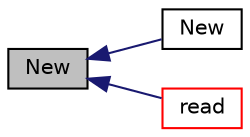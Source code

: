 digraph "New"
{
  bgcolor="transparent";
  edge [fontname="Helvetica",fontsize="10",labelfontname="Helvetica",labelfontsize="10"];
  node [fontname="Helvetica",fontsize="10",shape=record];
  rankdir="LR";
  Node411 [label="New",height=0.2,width=0.4,color="black", fillcolor="grey75", style="filled", fontcolor="black"];
  Node411 -> Node412 [dir="back",color="midnightblue",fontsize="10",style="solid",fontname="Helvetica"];
  Node412 [label="New",height=0.2,width=0.4,color="black",URL="$a22517.html#a2f377de2400b19ee58b85b8344616972",tooltip="Select constructed from filename (implicit extension) "];
  Node411 -> Node413 [dir="back",color="midnightblue",fontsize="10",style="solid",fontname="Helvetica"];
  Node413 [label="read",height=0.2,width=0.4,color="red",URL="$a22517.html#a8b399ba606eec0c1c103e9531978fb34",tooltip="Read from file. Chooses reader based on explicit extension. "];
}
